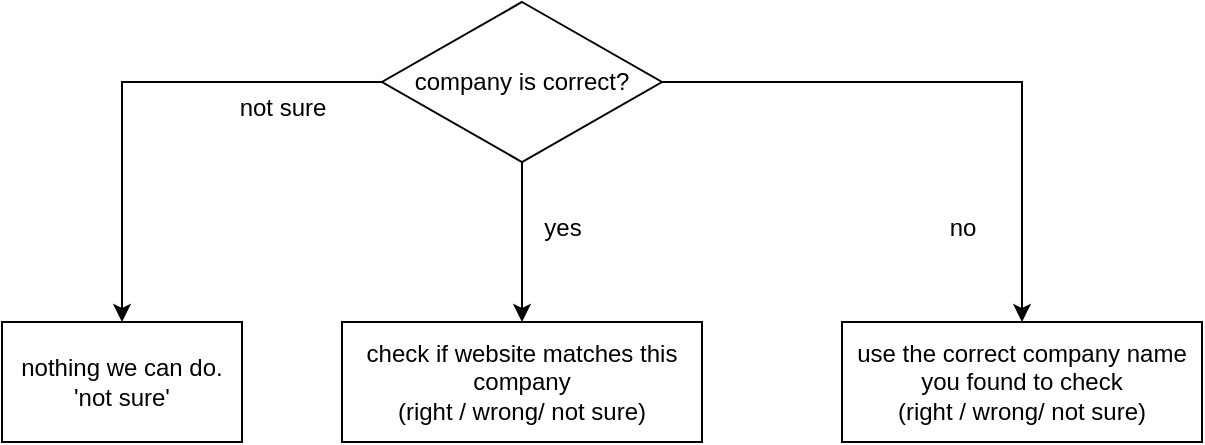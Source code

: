 <mxfile version="21.1.8" type="device">
  <diagram name="Page-1" id="Nm1h-WQcVGLDH4JSeiIC">
    <mxGraphModel dx="996" dy="486" grid="1" gridSize="10" guides="1" tooltips="1" connect="1" arrows="1" fold="1" page="1" pageScale="1" pageWidth="850" pageHeight="1100" math="0" shadow="0">
      <root>
        <mxCell id="0" />
        <mxCell id="1" parent="0" />
        <mxCell id="8O5dC6IiWhnSEEmxBbYW-4" value="" style="edgeStyle=orthogonalEdgeStyle;rounded=0;orthogonalLoop=1;jettySize=auto;html=1;" edge="1" parent="1" source="8O5dC6IiWhnSEEmxBbYW-2" target="8O5dC6IiWhnSEEmxBbYW-6">
          <mxGeometry relative="1" as="geometry">
            <mxPoint x="320" y="240" as="targetPoint" />
          </mxGeometry>
        </mxCell>
        <mxCell id="8O5dC6IiWhnSEEmxBbYW-8" value="" style="edgeStyle=orthogonalEdgeStyle;rounded=0;orthogonalLoop=1;jettySize=auto;html=1;" edge="1" parent="1" source="8O5dC6IiWhnSEEmxBbYW-2" target="8O5dC6IiWhnSEEmxBbYW-7">
          <mxGeometry relative="1" as="geometry" />
        </mxCell>
        <mxCell id="8O5dC6IiWhnSEEmxBbYW-11" value="" style="edgeStyle=orthogonalEdgeStyle;rounded=0;orthogonalLoop=1;jettySize=auto;html=1;" edge="1" parent="1" source="8O5dC6IiWhnSEEmxBbYW-2" target="8O5dC6IiWhnSEEmxBbYW-10">
          <mxGeometry relative="1" as="geometry" />
        </mxCell>
        <mxCell id="8O5dC6IiWhnSEEmxBbYW-2" value="company is correct?" style="rhombus;whiteSpace=wrap;html=1;" vertex="1" parent="1">
          <mxGeometry x="250" y="80" width="140" height="80" as="geometry" />
        </mxCell>
        <mxCell id="8O5dC6IiWhnSEEmxBbYW-5" value="yes" style="text;html=1;align=center;verticalAlign=middle;resizable=0;points=[];autosize=1;strokeColor=none;fillColor=none;" vertex="1" parent="1">
          <mxGeometry x="320" y="178" width="40" height="30" as="geometry" />
        </mxCell>
        <mxCell id="8O5dC6IiWhnSEEmxBbYW-6" value="check if website matches this company&lt;br&gt;(right / wrong/ not sure)" style="rounded=0;whiteSpace=wrap;html=1;" vertex="1" parent="1">
          <mxGeometry x="230" y="240" width="180" height="60" as="geometry" />
        </mxCell>
        <mxCell id="8O5dC6IiWhnSEEmxBbYW-7" value="use the correct company name you found to check&lt;br&gt;(right / wrong/ not sure)" style="whiteSpace=wrap;html=1;" vertex="1" parent="1">
          <mxGeometry x="480" y="240" width="180" height="60" as="geometry" />
        </mxCell>
        <mxCell id="8O5dC6IiWhnSEEmxBbYW-9" value="no" style="text;html=1;align=center;verticalAlign=middle;resizable=0;points=[];autosize=1;strokeColor=none;fillColor=none;" vertex="1" parent="1">
          <mxGeometry x="520" y="178" width="40" height="30" as="geometry" />
        </mxCell>
        <mxCell id="8O5dC6IiWhnSEEmxBbYW-10" value="nothing we can do.&lt;br&gt;&#39;not sure&#39;" style="whiteSpace=wrap;html=1;" vertex="1" parent="1">
          <mxGeometry x="60" y="240" width="120" height="60" as="geometry" />
        </mxCell>
        <mxCell id="8O5dC6IiWhnSEEmxBbYW-12" value="not sure" style="text;html=1;align=center;verticalAlign=middle;resizable=0;points=[];autosize=1;strokeColor=none;fillColor=none;" vertex="1" parent="1">
          <mxGeometry x="165" y="118" width="70" height="30" as="geometry" />
        </mxCell>
      </root>
    </mxGraphModel>
  </diagram>
</mxfile>
